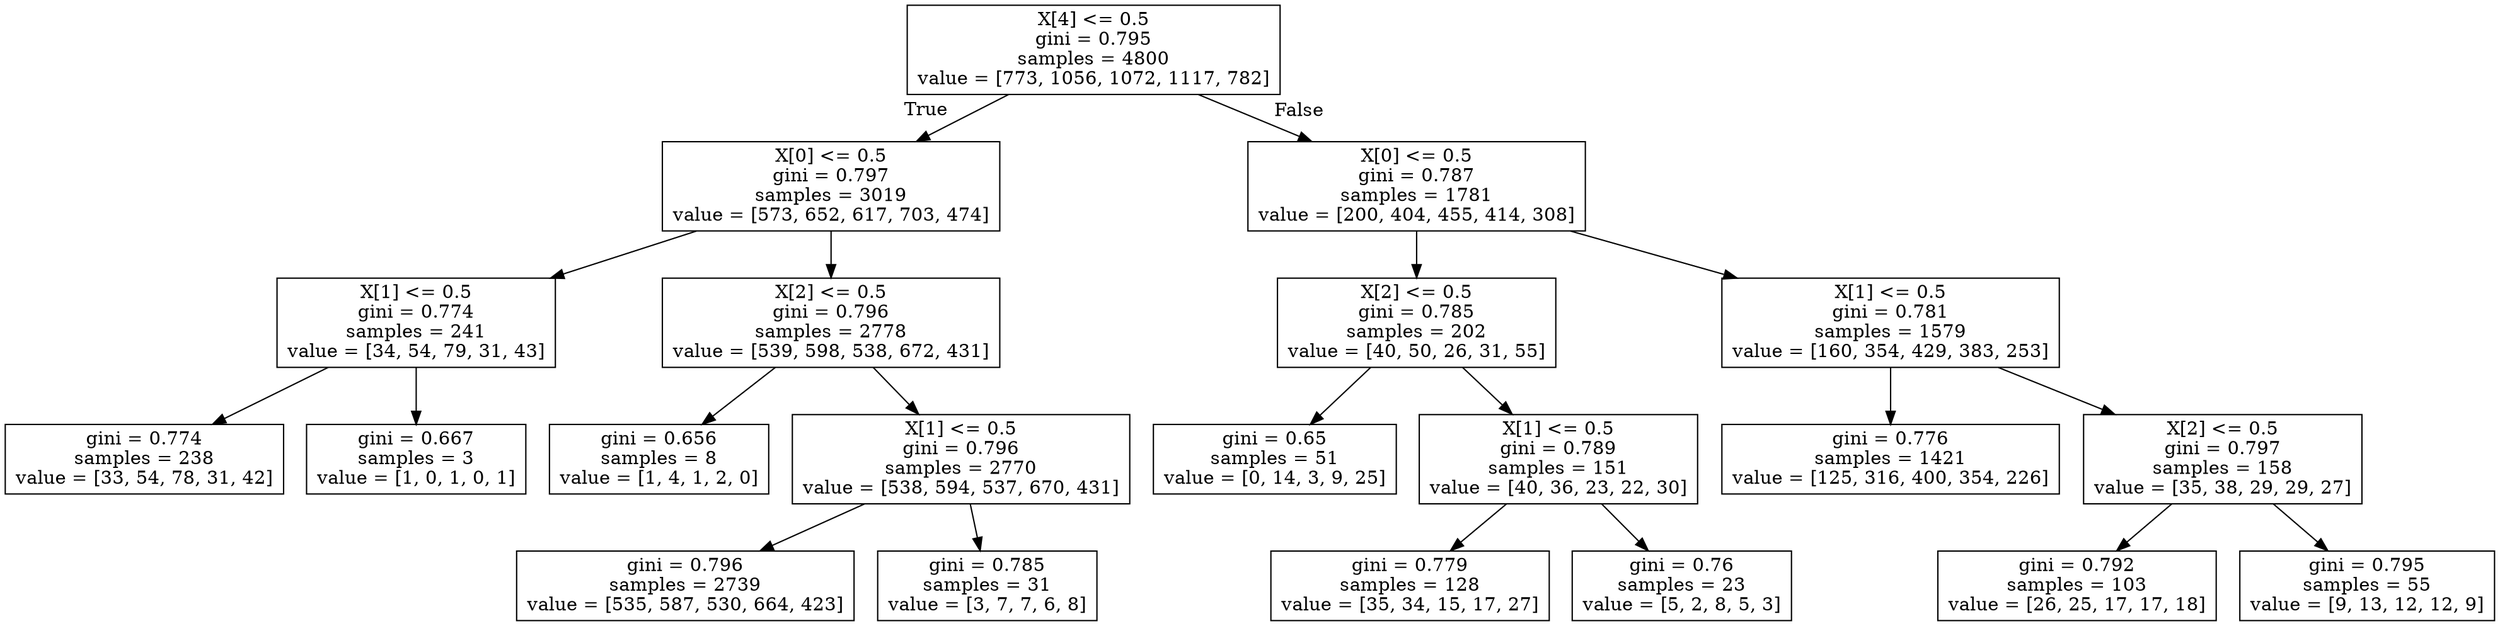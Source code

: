 digraph Tree {
node [shape=box] ;
0 [label="X[4] <= 0.5\ngini = 0.795\nsamples = 4800\nvalue = [773, 1056, 1072, 1117, 782]"] ;
1 [label="X[0] <= 0.5\ngini = 0.797\nsamples = 3019\nvalue = [573, 652, 617, 703, 474]"] ;
0 -> 1 [labeldistance=2.5, labelangle=45, headlabel="True"] ;
2 [label="X[1] <= 0.5\ngini = 0.774\nsamples = 241\nvalue = [34, 54, 79, 31, 43]"] ;
1 -> 2 ;
3 [label="gini = 0.774\nsamples = 238\nvalue = [33, 54, 78, 31, 42]"] ;
2 -> 3 ;
4 [label="gini = 0.667\nsamples = 3\nvalue = [1, 0, 1, 0, 1]"] ;
2 -> 4 ;
5 [label="X[2] <= 0.5\ngini = 0.796\nsamples = 2778\nvalue = [539, 598, 538, 672, 431]"] ;
1 -> 5 ;
6 [label="gini = 0.656\nsamples = 8\nvalue = [1, 4, 1, 2, 0]"] ;
5 -> 6 ;
7 [label="X[1] <= 0.5\ngini = 0.796\nsamples = 2770\nvalue = [538, 594, 537, 670, 431]"] ;
5 -> 7 ;
8 [label="gini = 0.796\nsamples = 2739\nvalue = [535, 587, 530, 664, 423]"] ;
7 -> 8 ;
9 [label="gini = 0.785\nsamples = 31\nvalue = [3, 7, 7, 6, 8]"] ;
7 -> 9 ;
10 [label="X[0] <= 0.5\ngini = 0.787\nsamples = 1781\nvalue = [200, 404, 455, 414, 308]"] ;
0 -> 10 [labeldistance=2.5, labelangle=-45, headlabel="False"] ;
11 [label="X[2] <= 0.5\ngini = 0.785\nsamples = 202\nvalue = [40, 50, 26, 31, 55]"] ;
10 -> 11 ;
12 [label="gini = 0.65\nsamples = 51\nvalue = [0, 14, 3, 9, 25]"] ;
11 -> 12 ;
13 [label="X[1] <= 0.5\ngini = 0.789\nsamples = 151\nvalue = [40, 36, 23, 22, 30]"] ;
11 -> 13 ;
14 [label="gini = 0.779\nsamples = 128\nvalue = [35, 34, 15, 17, 27]"] ;
13 -> 14 ;
15 [label="gini = 0.76\nsamples = 23\nvalue = [5, 2, 8, 5, 3]"] ;
13 -> 15 ;
16 [label="X[1] <= 0.5\ngini = 0.781\nsamples = 1579\nvalue = [160, 354, 429, 383, 253]"] ;
10 -> 16 ;
17 [label="gini = 0.776\nsamples = 1421\nvalue = [125, 316, 400, 354, 226]"] ;
16 -> 17 ;
18 [label="X[2] <= 0.5\ngini = 0.797\nsamples = 158\nvalue = [35, 38, 29, 29, 27]"] ;
16 -> 18 ;
19 [label="gini = 0.792\nsamples = 103\nvalue = [26, 25, 17, 17, 18]"] ;
18 -> 19 ;
20 [label="gini = 0.795\nsamples = 55\nvalue = [9, 13, 12, 12, 9]"] ;
18 -> 20 ;
}